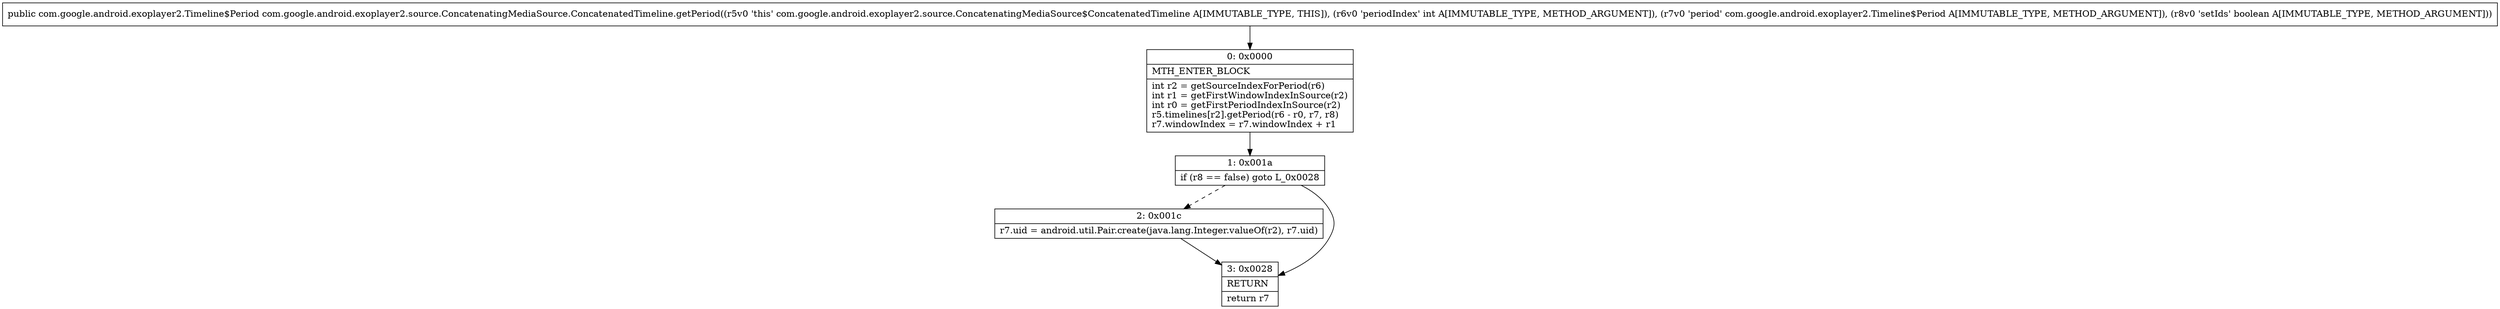 digraph "CFG forcom.google.android.exoplayer2.source.ConcatenatingMediaSource.ConcatenatedTimeline.getPeriod(ILcom\/google\/android\/exoplayer2\/Timeline$Period;Z)Lcom\/google\/android\/exoplayer2\/Timeline$Period;" {
Node_0 [shape=record,label="{0\:\ 0x0000|MTH_ENTER_BLOCK\l|int r2 = getSourceIndexForPeriod(r6)\lint r1 = getFirstWindowIndexInSource(r2)\lint r0 = getFirstPeriodIndexInSource(r2)\lr5.timelines[r2].getPeriod(r6 \- r0, r7, r8)\lr7.windowIndex = r7.windowIndex + r1\l}"];
Node_1 [shape=record,label="{1\:\ 0x001a|if (r8 == false) goto L_0x0028\l}"];
Node_2 [shape=record,label="{2\:\ 0x001c|r7.uid = android.util.Pair.create(java.lang.Integer.valueOf(r2), r7.uid)\l}"];
Node_3 [shape=record,label="{3\:\ 0x0028|RETURN\l|return r7\l}"];
MethodNode[shape=record,label="{public com.google.android.exoplayer2.Timeline$Period com.google.android.exoplayer2.source.ConcatenatingMediaSource.ConcatenatedTimeline.getPeriod((r5v0 'this' com.google.android.exoplayer2.source.ConcatenatingMediaSource$ConcatenatedTimeline A[IMMUTABLE_TYPE, THIS]), (r6v0 'periodIndex' int A[IMMUTABLE_TYPE, METHOD_ARGUMENT]), (r7v0 'period' com.google.android.exoplayer2.Timeline$Period A[IMMUTABLE_TYPE, METHOD_ARGUMENT]), (r8v0 'setIds' boolean A[IMMUTABLE_TYPE, METHOD_ARGUMENT])) }"];
MethodNode -> Node_0;
Node_0 -> Node_1;
Node_1 -> Node_2[style=dashed];
Node_1 -> Node_3;
Node_2 -> Node_3;
}

